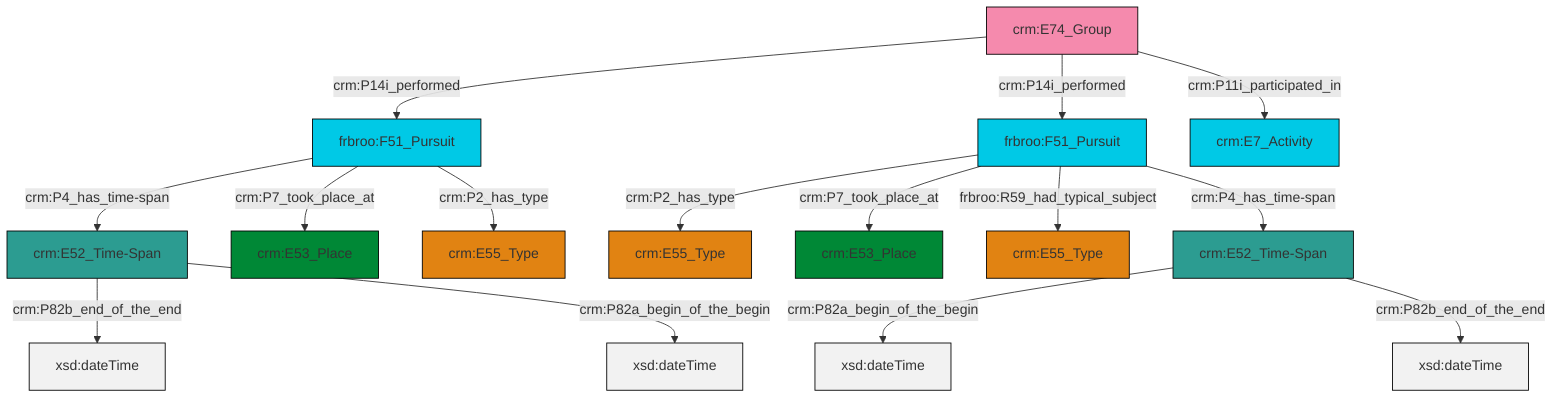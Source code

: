 graph TD
classDef Literal fill:#f2f2f2,stroke:#000000;
classDef CRM_Entity fill:#FFFFFF,stroke:#000000;
classDef Temporal_Entity fill:#00C9E6, stroke:#000000;
classDef Type fill:#E18312, stroke:#000000;
classDef Time-Span fill:#2C9C91, stroke:#000000;
classDef Appellation fill:#FFEB7F, stroke:#000000;
classDef Place fill:#008836, stroke:#000000;
classDef Persistent_Item fill:#B266B2, stroke:#000000;
classDef Conceptual_Object fill:#FFD700, stroke:#000000;
classDef Physical_Thing fill:#D2B48C, stroke:#000000;
classDef Actor fill:#f58aad, stroke:#000000;
classDef PC_Classes fill:#4ce600, stroke:#000000;
classDef Multi fill:#cccccc,stroke:#000000;

6["crm:E74_Group"]:::Actor -->|crm:P14i_performed| 0["frbroo:F51_Pursuit"]:::Temporal_Entity
6["crm:E74_Group"]:::Actor -->|crm:P14i_performed| 4["frbroo:F51_Pursuit"]:::Temporal_Entity
8["crm:E52_Time-Span"]:::Time-Span -->|crm:P82b_end_of_the_end| 10[xsd:dateTime]:::Literal
6["crm:E74_Group"]:::Actor -->|crm:P11i_participated_in| 13["crm:E7_Activity"]:::Temporal_Entity
0["frbroo:F51_Pursuit"]:::Temporal_Entity -->|crm:P4_has_time-span| 8["crm:E52_Time-Span"]:::Time-Span
8["crm:E52_Time-Span"]:::Time-Span -->|crm:P82a_begin_of_the_begin| 19[xsd:dateTime]:::Literal
11["crm:E52_Time-Span"]:::Time-Span -->|crm:P82a_begin_of_the_begin| 20[xsd:dateTime]:::Literal
4["frbroo:F51_Pursuit"]:::Temporal_Entity -->|crm:P2_has_type| 21["crm:E55_Type"]:::Type
4["frbroo:F51_Pursuit"]:::Temporal_Entity -->|crm:P7_took_place_at| 2["crm:E53_Place"]:::Place
0["frbroo:F51_Pursuit"]:::Temporal_Entity -->|crm:P7_took_place_at| 17["crm:E53_Place"]:::Place
4["frbroo:F51_Pursuit"]:::Temporal_Entity -->|frbroo:R59_had_typical_subject| 24["crm:E55_Type"]:::Type
11["crm:E52_Time-Span"]:::Time-Span -->|crm:P82b_end_of_the_end| 26[xsd:dateTime]:::Literal
0["frbroo:F51_Pursuit"]:::Temporal_Entity -->|crm:P2_has_type| 14["crm:E55_Type"]:::Type
4["frbroo:F51_Pursuit"]:::Temporal_Entity -->|crm:P4_has_time-span| 11["crm:E52_Time-Span"]:::Time-Span